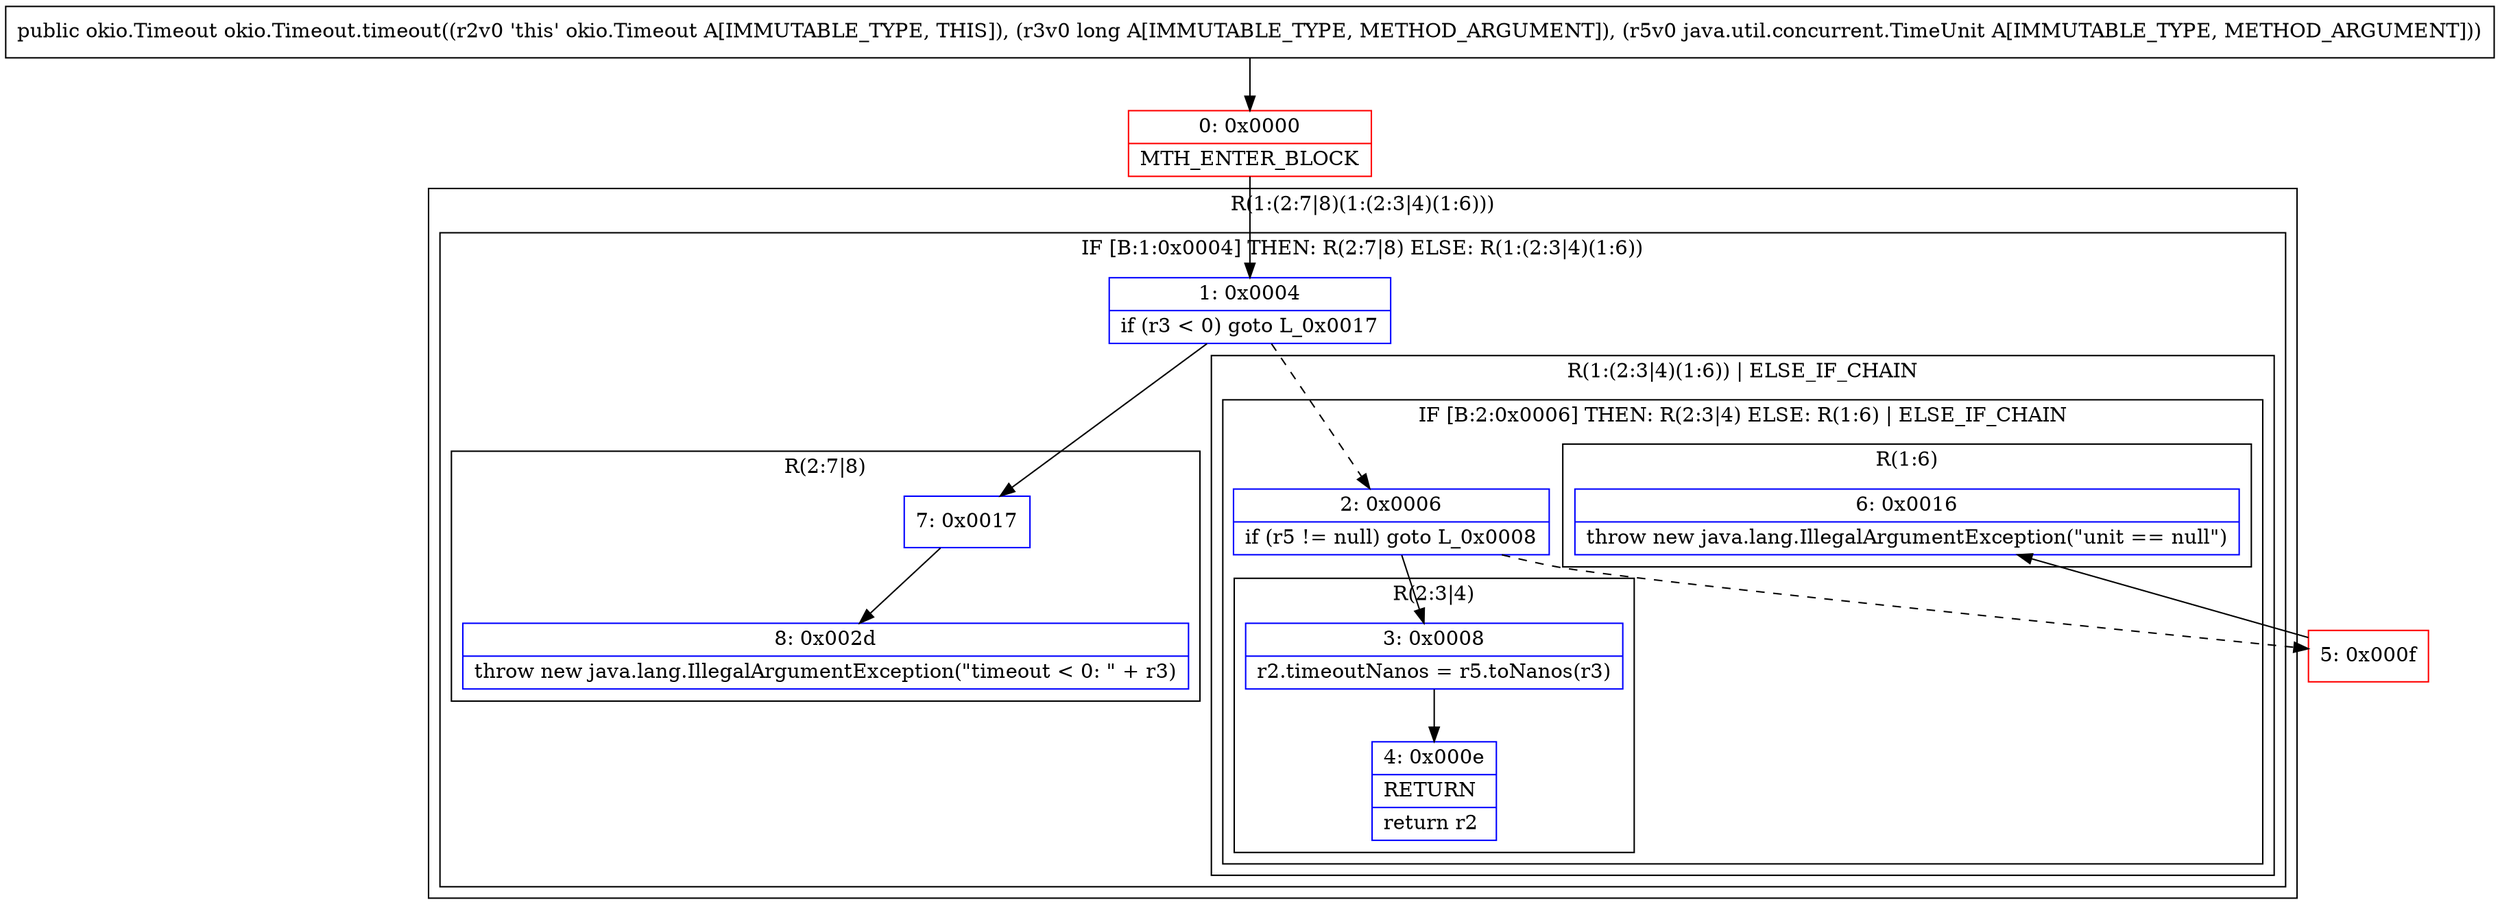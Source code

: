 digraph "CFG forokio.Timeout.timeout(JLjava\/util\/concurrent\/TimeUnit;)Lokio\/Timeout;" {
subgraph cluster_Region_1346530507 {
label = "R(1:(2:7|8)(1:(2:3|4)(1:6)))";
node [shape=record,color=blue];
subgraph cluster_IfRegion_1799453013 {
label = "IF [B:1:0x0004] THEN: R(2:7|8) ELSE: R(1:(2:3|4)(1:6))";
node [shape=record,color=blue];
Node_1 [shape=record,label="{1\:\ 0x0004|if (r3 \< 0) goto L_0x0017\l}"];
subgraph cluster_Region_1652102962 {
label = "R(2:7|8)";
node [shape=record,color=blue];
Node_7 [shape=record,label="{7\:\ 0x0017}"];
Node_8 [shape=record,label="{8\:\ 0x002d|throw new java.lang.IllegalArgumentException(\"timeout \< 0: \" + r3)\l}"];
}
subgraph cluster_Region_830878057 {
label = "R(1:(2:3|4)(1:6)) | ELSE_IF_CHAIN\l";
node [shape=record,color=blue];
subgraph cluster_IfRegion_1918973862 {
label = "IF [B:2:0x0006] THEN: R(2:3|4) ELSE: R(1:6) | ELSE_IF_CHAIN\l";
node [shape=record,color=blue];
Node_2 [shape=record,label="{2\:\ 0x0006|if (r5 != null) goto L_0x0008\l}"];
subgraph cluster_Region_302670702 {
label = "R(2:3|4)";
node [shape=record,color=blue];
Node_3 [shape=record,label="{3\:\ 0x0008|r2.timeoutNanos = r5.toNanos(r3)\l}"];
Node_4 [shape=record,label="{4\:\ 0x000e|RETURN\l|return r2\l}"];
}
subgraph cluster_Region_945829530 {
label = "R(1:6)";
node [shape=record,color=blue];
Node_6 [shape=record,label="{6\:\ 0x0016|throw new java.lang.IllegalArgumentException(\"unit == null\")\l}"];
}
}
}
}
}
Node_0 [shape=record,color=red,label="{0\:\ 0x0000|MTH_ENTER_BLOCK\l}"];
Node_5 [shape=record,color=red,label="{5\:\ 0x000f}"];
MethodNode[shape=record,label="{public okio.Timeout okio.Timeout.timeout((r2v0 'this' okio.Timeout A[IMMUTABLE_TYPE, THIS]), (r3v0 long A[IMMUTABLE_TYPE, METHOD_ARGUMENT]), (r5v0 java.util.concurrent.TimeUnit A[IMMUTABLE_TYPE, METHOD_ARGUMENT])) }"];
MethodNode -> Node_0;
Node_1 -> Node_2[style=dashed];
Node_1 -> Node_7;
Node_7 -> Node_8;
Node_2 -> Node_3;
Node_2 -> Node_5[style=dashed];
Node_3 -> Node_4;
Node_0 -> Node_1;
Node_5 -> Node_6;
}

